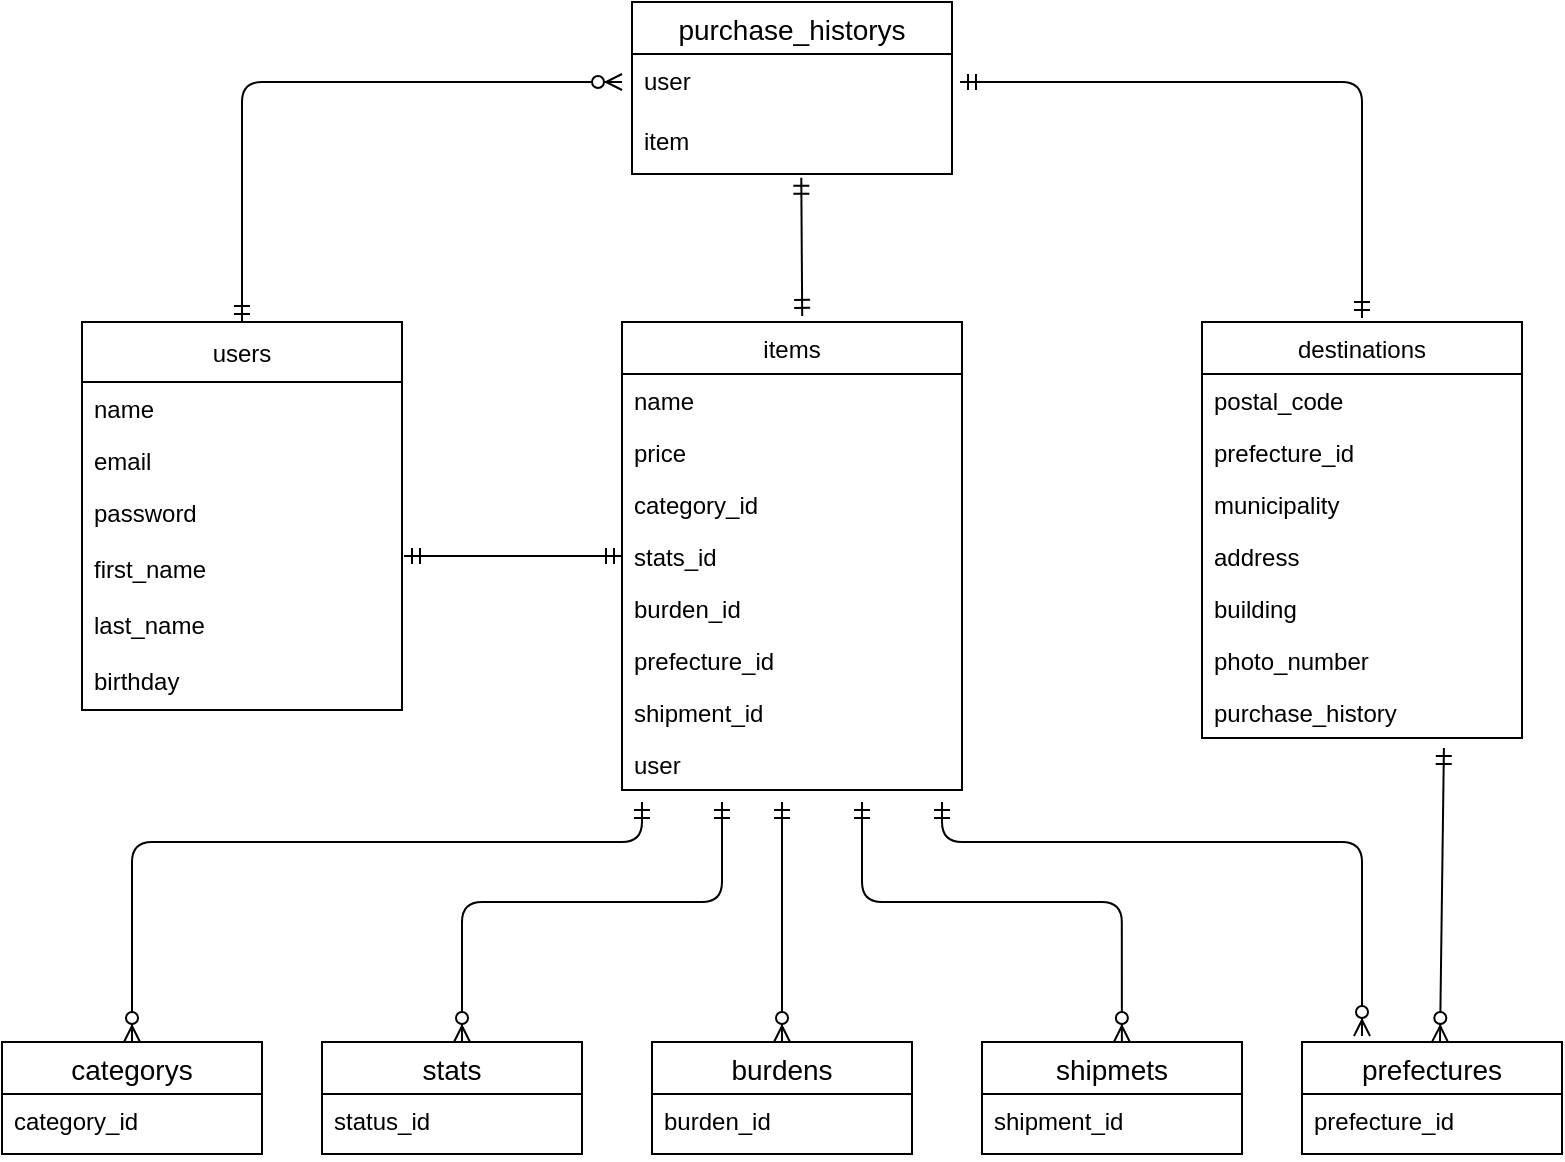 <mxfile version="13.10.0" type="embed">
    <diagram id="jU5FmzW-7zueRrFyCr89" name="ページ1">
        <mxGraphModel dx="171" dy="569" grid="1" gridSize="10" guides="1" tooltips="1" connect="1" arrows="1" fold="1" page="1" pageScale="1" pageWidth="850" pageHeight="1100" math="0" shadow="0">
            <root>
                <mxCell id="0"/>
                <mxCell id="1" parent="0"/>
                <mxCell id="2" value="users" style="swimlane;fontStyle=0;childLayout=stackLayout;horizontal=1;startSize=30;fillColor=none;horizontalStack=0;resizeParent=1;resizeParentMax=0;resizeLast=0;collapsible=1;marginBottom=0;" parent="1" vertex="1">
                    <mxGeometry x="40" y="200" width="160" height="194" as="geometry"/>
                </mxCell>
                <mxCell id="3" value="name&#10;" style="text;strokeColor=none;fillColor=none;align=left;verticalAlign=top;spacingLeft=4;spacingRight=4;overflow=hidden;rotatable=0;points=[[0,0.5],[1,0.5]];portConstraint=eastwest;" parent="2" vertex="1">
                    <mxGeometry y="30" width="160" height="26" as="geometry"/>
                </mxCell>
                <mxCell id="4" value="email" style="text;strokeColor=none;fillColor=none;align=left;verticalAlign=top;spacingLeft=4;spacingRight=4;overflow=hidden;rotatable=0;points=[[0,0.5],[1,0.5]];portConstraint=eastwest;" parent="2" vertex="1">
                    <mxGeometry y="56" width="160" height="26" as="geometry"/>
                </mxCell>
                <mxCell id="17" value="password" style="text;strokeColor=none;fillColor=none;align=left;verticalAlign=top;spacingLeft=4;spacingRight=4;overflow=hidden;rotatable=0;points=[[0,0.5],[1,0.5]];portConstraint=eastwest;" parent="2" vertex="1">
                    <mxGeometry y="82" width="160" height="28" as="geometry"/>
                </mxCell>
                <mxCell id="50" value="first_name" style="text;strokeColor=none;fillColor=none;align=left;verticalAlign=top;spacingLeft=4;spacingRight=4;overflow=hidden;rotatable=0;points=[[0,0.5],[1,0.5]];portConstraint=eastwest;" parent="2" vertex="1">
                    <mxGeometry y="110" width="160" height="28" as="geometry"/>
                </mxCell>
                <mxCell id="51" value="last_name" style="text;strokeColor=none;fillColor=none;align=left;verticalAlign=top;spacingLeft=4;spacingRight=4;overflow=hidden;rotatable=0;points=[[0,0.5],[1,0.5]];portConstraint=eastwest;" parent="2" vertex="1">
                    <mxGeometry y="138" width="160" height="28" as="geometry"/>
                </mxCell>
                <mxCell id="5" value="birthday" style="text;strokeColor=none;fillColor=none;align=left;verticalAlign=top;spacingLeft=4;spacingRight=4;overflow=hidden;rotatable=0;points=[[0,0.5],[1,0.5]];portConstraint=eastwest;" parent="2" vertex="1">
                    <mxGeometry y="166" width="160" height="28" as="geometry"/>
                </mxCell>
                <mxCell id="6" value="items" style="swimlane;fontStyle=0;childLayout=stackLayout;horizontal=1;startSize=26;fillColor=none;horizontalStack=0;resizeParent=1;resizeParentMax=0;resizeLast=0;collapsible=1;marginBottom=0;" parent="1" vertex="1">
                    <mxGeometry x="310" y="200" width="170" height="234" as="geometry">
                        <mxRectangle x="520" y="120" width="60" height="26" as="alternateBounds"/>
                    </mxGeometry>
                </mxCell>
                <mxCell id="7" value="name" style="text;strokeColor=none;fillColor=none;align=left;verticalAlign=top;spacingLeft=4;spacingRight=4;overflow=hidden;rotatable=0;points=[[0,0.5],[1,0.5]];portConstraint=eastwest;" parent="6" vertex="1">
                    <mxGeometry y="26" width="170" height="26" as="geometry"/>
                </mxCell>
                <mxCell id="8" value="price" style="text;strokeColor=none;fillColor=none;align=left;verticalAlign=top;spacingLeft=4;spacingRight=4;overflow=hidden;rotatable=0;points=[[0,0.5],[1,0.5]];portConstraint=eastwest;" parent="6" vertex="1">
                    <mxGeometry y="52" width="170" height="26" as="geometry"/>
                </mxCell>
                <mxCell id="9" value="category_id" style="text;strokeColor=none;fillColor=none;align=left;verticalAlign=top;spacingLeft=4;spacingRight=4;overflow=hidden;rotatable=0;points=[[0,0.5],[1,0.5]];portConstraint=eastwest;" parent="6" vertex="1">
                    <mxGeometry y="78" width="170" height="26" as="geometry"/>
                </mxCell>
                <mxCell id="18" value="stats_id" style="text;strokeColor=none;fillColor=none;align=left;verticalAlign=top;spacingLeft=4;spacingRight=4;overflow=hidden;rotatable=0;points=[[0,0.5],[1,0.5]];portConstraint=eastwest;" parent="6" vertex="1">
                    <mxGeometry y="104" width="170" height="26" as="geometry"/>
                </mxCell>
                <mxCell id="19" value="burden_id" style="text;strokeColor=none;fillColor=none;align=left;verticalAlign=top;spacingLeft=4;spacingRight=4;overflow=hidden;rotatable=0;points=[[0,0.5],[1,0.5]];portConstraint=eastwest;" parent="6" vertex="1">
                    <mxGeometry y="130" width="170" height="26" as="geometry"/>
                </mxCell>
                <mxCell id="20" value="prefecture_id" style="text;strokeColor=none;fillColor=none;align=left;verticalAlign=top;spacingLeft=4;spacingRight=4;overflow=hidden;rotatable=0;points=[[0,0.5],[1,0.5]];portConstraint=eastwest;" parent="6" vertex="1">
                    <mxGeometry y="156" width="170" height="26" as="geometry"/>
                </mxCell>
                <mxCell id="21" value="shipment_id" style="text;strokeColor=none;fillColor=none;align=left;verticalAlign=top;spacingLeft=4;spacingRight=4;overflow=hidden;rotatable=0;points=[[0,0.5],[1,0.5]];portConstraint=eastwest;" parent="6" vertex="1">
                    <mxGeometry y="182" width="170" height="26" as="geometry"/>
                </mxCell>
                <mxCell id="30" value="user" style="text;strokeColor=none;fillColor=none;align=left;verticalAlign=top;spacingLeft=4;spacingRight=4;overflow=hidden;rotatable=0;points=[[0,0.5],[1,0.5]];portConstraint=eastwest;" parent="6" vertex="1">
                    <mxGeometry y="208" width="170" height="26" as="geometry"/>
                </mxCell>
                <mxCell id="31" value="destinations" style="swimlane;fontStyle=0;childLayout=stackLayout;horizontal=1;startSize=26;fillColor=none;horizontalStack=0;resizeParent=1;resizeParentMax=0;resizeLast=0;collapsible=1;marginBottom=0;" parent="1" vertex="1">
                    <mxGeometry x="600" y="200" width="160" height="208" as="geometry">
                        <mxRectangle x="520" y="120" width="60" height="26" as="alternateBounds"/>
                    </mxGeometry>
                </mxCell>
                <mxCell id="32" value="postal_code" style="text;strokeColor=none;fillColor=none;align=left;verticalAlign=top;spacingLeft=4;spacingRight=4;overflow=hidden;rotatable=0;points=[[0,0.5],[1,0.5]];portConstraint=eastwest;" parent="31" vertex="1">
                    <mxGeometry y="26" width="160" height="26" as="geometry"/>
                </mxCell>
                <mxCell id="33" value="prefecture_id" style="text;strokeColor=none;fillColor=none;align=left;verticalAlign=top;spacingLeft=4;spacingRight=4;overflow=hidden;rotatable=0;points=[[0,0.5],[1,0.5]];portConstraint=eastwest;" parent="31" vertex="1">
                    <mxGeometry y="52" width="160" height="26" as="geometry"/>
                </mxCell>
                <mxCell id="34" value="municipality" style="text;strokeColor=none;fillColor=none;align=left;verticalAlign=top;spacingLeft=4;spacingRight=4;overflow=hidden;rotatable=0;points=[[0,0.5],[1,0.5]];portConstraint=eastwest;" parent="31" vertex="1">
                    <mxGeometry y="78" width="160" height="26" as="geometry"/>
                </mxCell>
                <mxCell id="35" value="address" style="text;strokeColor=none;fillColor=none;align=left;verticalAlign=top;spacingLeft=4;spacingRight=4;overflow=hidden;rotatable=0;points=[[0,0.5],[1,0.5]];portConstraint=eastwest;" parent="31" vertex="1">
                    <mxGeometry y="104" width="160" height="26" as="geometry"/>
                </mxCell>
                <mxCell id="36" value="building" style="text;strokeColor=none;fillColor=none;align=left;verticalAlign=top;spacingLeft=4;spacingRight=4;overflow=hidden;rotatable=0;points=[[0,0.5],[1,0.5]];portConstraint=eastwest;" parent="31" vertex="1">
                    <mxGeometry y="130" width="160" height="26" as="geometry"/>
                </mxCell>
                <mxCell id="37" value="photo_number" style="text;strokeColor=none;fillColor=none;align=left;verticalAlign=top;spacingLeft=4;spacingRight=4;overflow=hidden;rotatable=0;points=[[0,0.5],[1,0.5]];portConstraint=eastwest;" parent="31" vertex="1">
                    <mxGeometry y="156" width="160" height="26" as="geometry"/>
                </mxCell>
                <mxCell id="48" value="purchase_history" style="text;strokeColor=none;fillColor=none;align=left;verticalAlign=top;spacingLeft=4;spacingRight=4;overflow=hidden;rotatable=0;points=[[0,0.5],[1,0.5]];portConstraint=eastwest;" parent="31" vertex="1">
                    <mxGeometry y="182" width="160" height="26" as="geometry"/>
                </mxCell>
                <mxCell id="55" value="purchase_historys" style="swimlane;fontStyle=0;childLayout=stackLayout;horizontal=1;startSize=26;horizontalStack=0;resizeParent=1;resizeParentMax=0;resizeLast=0;collapsible=1;marginBottom=0;align=center;fontSize=14;" vertex="1" parent="1">
                    <mxGeometry x="315" y="40" width="160" height="86" as="geometry"/>
                </mxCell>
                <mxCell id="56" value="user" style="text;strokeColor=none;fillColor=none;spacingLeft=4;spacingRight=4;overflow=hidden;rotatable=0;points=[[0,0.5],[1,0.5]];portConstraint=eastwest;fontSize=12;" vertex="1" parent="55">
                    <mxGeometry y="26" width="160" height="30" as="geometry"/>
                </mxCell>
                <mxCell id="57" value="item" style="text;strokeColor=none;fillColor=none;spacingLeft=4;spacingRight=4;overflow=hidden;rotatable=0;points=[[0,0.5],[1,0.5]];portConstraint=eastwest;fontSize=12;" vertex="1" parent="55">
                    <mxGeometry y="56" width="160" height="30" as="geometry"/>
                </mxCell>
                <mxCell id="68" value="categorys" style="swimlane;fontStyle=0;childLayout=stackLayout;horizontal=1;startSize=26;horizontalStack=0;resizeParent=1;resizeParentMax=0;resizeLast=0;collapsible=1;marginBottom=0;align=center;fontSize=14;" vertex="1" parent="1">
                    <mxGeometry y="560" width="130" height="56" as="geometry">
                        <mxRectangle x="10" y="680" width="90" height="26" as="alternateBounds"/>
                    </mxGeometry>
                </mxCell>
                <mxCell id="69" value="category_id" style="text;strokeColor=none;fillColor=none;spacingLeft=4;spacingRight=4;overflow=hidden;rotatable=0;points=[[0,0.5],[1,0.5]];portConstraint=eastwest;fontSize=12;" vertex="1" parent="68">
                    <mxGeometry y="26" width="130" height="30" as="geometry"/>
                </mxCell>
                <mxCell id="82" value="stats" style="swimlane;fontStyle=0;childLayout=stackLayout;horizontal=1;startSize=26;horizontalStack=0;resizeParent=1;resizeParentMax=0;resizeLast=0;collapsible=1;marginBottom=0;align=center;fontSize=14;" vertex="1" parent="1">
                    <mxGeometry x="160" y="560" width="130" height="56" as="geometry">
                        <mxRectangle x="20" y="690" width="90" height="26" as="alternateBounds"/>
                    </mxGeometry>
                </mxCell>
                <mxCell id="83" value="status_id" style="text;strokeColor=none;fillColor=none;spacingLeft=4;spacingRight=4;overflow=hidden;rotatable=0;points=[[0,0.5],[1,0.5]];portConstraint=eastwest;fontSize=12;" vertex="1" parent="82">
                    <mxGeometry y="26" width="130" height="30" as="geometry"/>
                </mxCell>
                <mxCell id="84" value="burdens" style="swimlane;fontStyle=0;childLayout=stackLayout;horizontal=1;startSize=26;horizontalStack=0;resizeParent=1;resizeParentMax=0;resizeLast=0;collapsible=1;marginBottom=0;align=center;fontSize=14;" vertex="1" parent="1">
                    <mxGeometry x="325" y="560" width="130" height="56" as="geometry">
                        <mxRectangle x="20" y="690" width="90" height="26" as="alternateBounds"/>
                    </mxGeometry>
                </mxCell>
                <mxCell id="85" value="burden_id" style="text;strokeColor=none;fillColor=none;spacingLeft=4;spacingRight=4;overflow=hidden;rotatable=0;points=[[0,0.5],[1,0.5]];portConstraint=eastwest;fontSize=12;" vertex="1" parent="84">
                    <mxGeometry y="26" width="130" height="30" as="geometry"/>
                </mxCell>
                <mxCell id="86" value="shipmets" style="swimlane;fontStyle=0;childLayout=stackLayout;horizontal=1;startSize=26;horizontalStack=0;resizeParent=1;resizeParentMax=0;resizeLast=0;collapsible=1;marginBottom=0;align=center;fontSize=14;" vertex="1" parent="1">
                    <mxGeometry x="490" y="560" width="130" height="56" as="geometry">
                        <mxRectangle x="20" y="690" width="90" height="26" as="alternateBounds"/>
                    </mxGeometry>
                </mxCell>
                <mxCell id="87" value="shipment_id" style="text;strokeColor=none;fillColor=none;spacingLeft=4;spacingRight=4;overflow=hidden;rotatable=0;points=[[0,0.5],[1,0.5]];portConstraint=eastwest;fontSize=12;" vertex="1" parent="86">
                    <mxGeometry y="26" width="130" height="30" as="geometry"/>
                </mxCell>
                <mxCell id="88" value="prefectures" style="swimlane;fontStyle=0;childLayout=stackLayout;horizontal=1;startSize=26;horizontalStack=0;resizeParent=1;resizeParentMax=0;resizeLast=0;collapsible=1;marginBottom=0;align=center;fontSize=14;" vertex="1" parent="1">
                    <mxGeometry x="650" y="560" width="130" height="56" as="geometry">
                        <mxRectangle x="20" y="690" width="90" height="26" as="alternateBounds"/>
                    </mxGeometry>
                </mxCell>
                <mxCell id="89" value="prefecture_id" style="text;strokeColor=none;fillColor=none;spacingLeft=4;spacingRight=4;overflow=hidden;rotatable=0;points=[[0,0.5],[1,0.5]];portConstraint=eastwest;fontSize=12;" vertex="1" parent="88">
                    <mxGeometry y="26" width="130" height="30" as="geometry"/>
                </mxCell>
                <mxCell id="93" value="" style="edgeStyle=orthogonalEdgeStyle;fontSize=12;html=1;endArrow=ERzeroToMany;startArrow=ERmandOne;exitX=0.5;exitY=0;exitDx=0;exitDy=0;" edge="1" parent="1" source="2">
                    <mxGeometry width="100" height="100" relative="1" as="geometry">
                        <mxPoint x="120" y="190" as="sourcePoint"/>
                        <mxPoint x="310" y="80" as="targetPoint"/>
                        <Array as="points">
                            <mxPoint x="120" y="80"/>
                        </Array>
                    </mxGeometry>
                </mxCell>
                <mxCell id="96" value="" style="edgeStyle=orthogonalEdgeStyle;fontSize=12;html=1;endArrow=ERmandOne;startArrow=ERmandOne;" edge="1" parent="1">
                    <mxGeometry width="100" height="100" relative="1" as="geometry">
                        <mxPoint x="680" y="198" as="sourcePoint"/>
                        <mxPoint x="479" y="80" as="targetPoint"/>
                        <Array as="points">
                            <mxPoint x="680" y="80"/>
                        </Array>
                    </mxGeometry>
                </mxCell>
                <mxCell id="98" value="" style="fontSize=12;html=1;endArrow=ERmandOne;startArrow=ERmandOne;entryX=0;entryY=0.5;entryDx=0;entryDy=0;" edge="1" parent="1" target="18">
                    <mxGeometry width="100" height="100" relative="1" as="geometry">
                        <mxPoint x="201" y="317" as="sourcePoint"/>
                        <mxPoint x="305" y="316.5" as="targetPoint"/>
                    </mxGeometry>
                </mxCell>
                <mxCell id="99" value="" style="edgeStyle=orthogonalEdgeStyle;fontSize=12;html=1;endArrow=ERzeroToMany;startArrow=ERmandOne;entryX=0.5;entryY=0;entryDx=0;entryDy=0;" edge="1" parent="1" target="68">
                    <mxGeometry width="100" height="100" relative="1" as="geometry">
                        <mxPoint x="320" y="440" as="sourcePoint"/>
                        <mxPoint y="560" as="targetPoint"/>
                        <Array as="points">
                            <mxPoint x="320" y="460"/>
                            <mxPoint x="65" y="460"/>
                        </Array>
                    </mxGeometry>
                </mxCell>
                <mxCell id="102" value="" style="edgeStyle=orthogonalEdgeStyle;fontSize=12;html=1;endArrow=ERzeroToMany;startArrow=ERmandOne;" edge="1" parent="1">
                    <mxGeometry width="100" height="100" relative="1" as="geometry">
                        <mxPoint x="360" y="440" as="sourcePoint"/>
                        <mxPoint x="230" y="560" as="targetPoint"/>
                        <Array as="points">
                            <mxPoint x="360" y="490"/>
                            <mxPoint x="230" y="490"/>
                        </Array>
                    </mxGeometry>
                </mxCell>
                <mxCell id="103" value="" style="fontSize=12;html=1;endArrow=ERzeroToMany;startArrow=ERmandOne;entryX=0.5;entryY=0;entryDx=0;entryDy=0;" edge="1" parent="1" target="84">
                    <mxGeometry width="100" height="100" relative="1" as="geometry">
                        <mxPoint x="390" y="440" as="sourcePoint"/>
                        <mxPoint x="440" y="580" as="targetPoint"/>
                    </mxGeometry>
                </mxCell>
                <mxCell id="104" value="" style="edgeStyle=orthogonalEdgeStyle;fontSize=12;html=1;endArrow=ERzeroToMany;startArrow=ERmandOne;entryX=0.538;entryY=0;entryDx=0;entryDy=0;entryPerimeter=0;" edge="1" parent="1" target="86">
                    <mxGeometry width="100" height="100" relative="1" as="geometry">
                        <mxPoint x="430" y="440" as="sourcePoint"/>
                        <mxPoint x="440" y="580" as="targetPoint"/>
                        <Array as="points">
                            <mxPoint x="430" y="490"/>
                            <mxPoint x="560" y="490"/>
                        </Array>
                    </mxGeometry>
                </mxCell>
                <mxCell id="105" value="" style="edgeStyle=orthogonalEdgeStyle;fontSize=12;html=1;endArrow=ERzeroToMany;startArrow=ERmandOne;" edge="1" parent="1">
                    <mxGeometry width="100" height="100" relative="1" as="geometry">
                        <mxPoint x="470" y="440" as="sourcePoint"/>
                        <mxPoint x="680" y="557" as="targetPoint"/>
                        <Array as="points">
                            <mxPoint x="470" y="460"/>
                            <mxPoint x="680" y="460"/>
                        </Array>
                    </mxGeometry>
                </mxCell>
                <mxCell id="107" value="" style="fontSize=12;html=1;endArrow=ERzeroToMany;startArrow=ERmandOne;exitX=0.756;exitY=1.192;exitDx=0;exitDy=0;exitPerimeter=0;" edge="1" parent="1" source="48">
                    <mxGeometry width="100" height="100" relative="1" as="geometry">
                        <mxPoint x="719" y="440" as="sourcePoint"/>
                        <mxPoint x="719" y="560" as="targetPoint"/>
                    </mxGeometry>
                </mxCell>
                <mxCell id="110" value="" style="fontSize=12;html=1;endArrow=ERmandOne;startArrow=ERmandOne;entryX=0.529;entryY=1.063;entryDx=0;entryDy=0;entryPerimeter=0;exitX=0.53;exitY=-0.013;exitDx=0;exitDy=0;exitPerimeter=0;" edge="1" parent="1" source="6" target="57">
                    <mxGeometry width="100" height="100" relative="1" as="geometry">
                        <mxPoint x="240" y="350" as="sourcePoint"/>
                        <mxPoint x="340" y="250" as="targetPoint"/>
                    </mxGeometry>
                </mxCell>
            </root>
        </mxGraphModel>
    </diagram>
</mxfile>